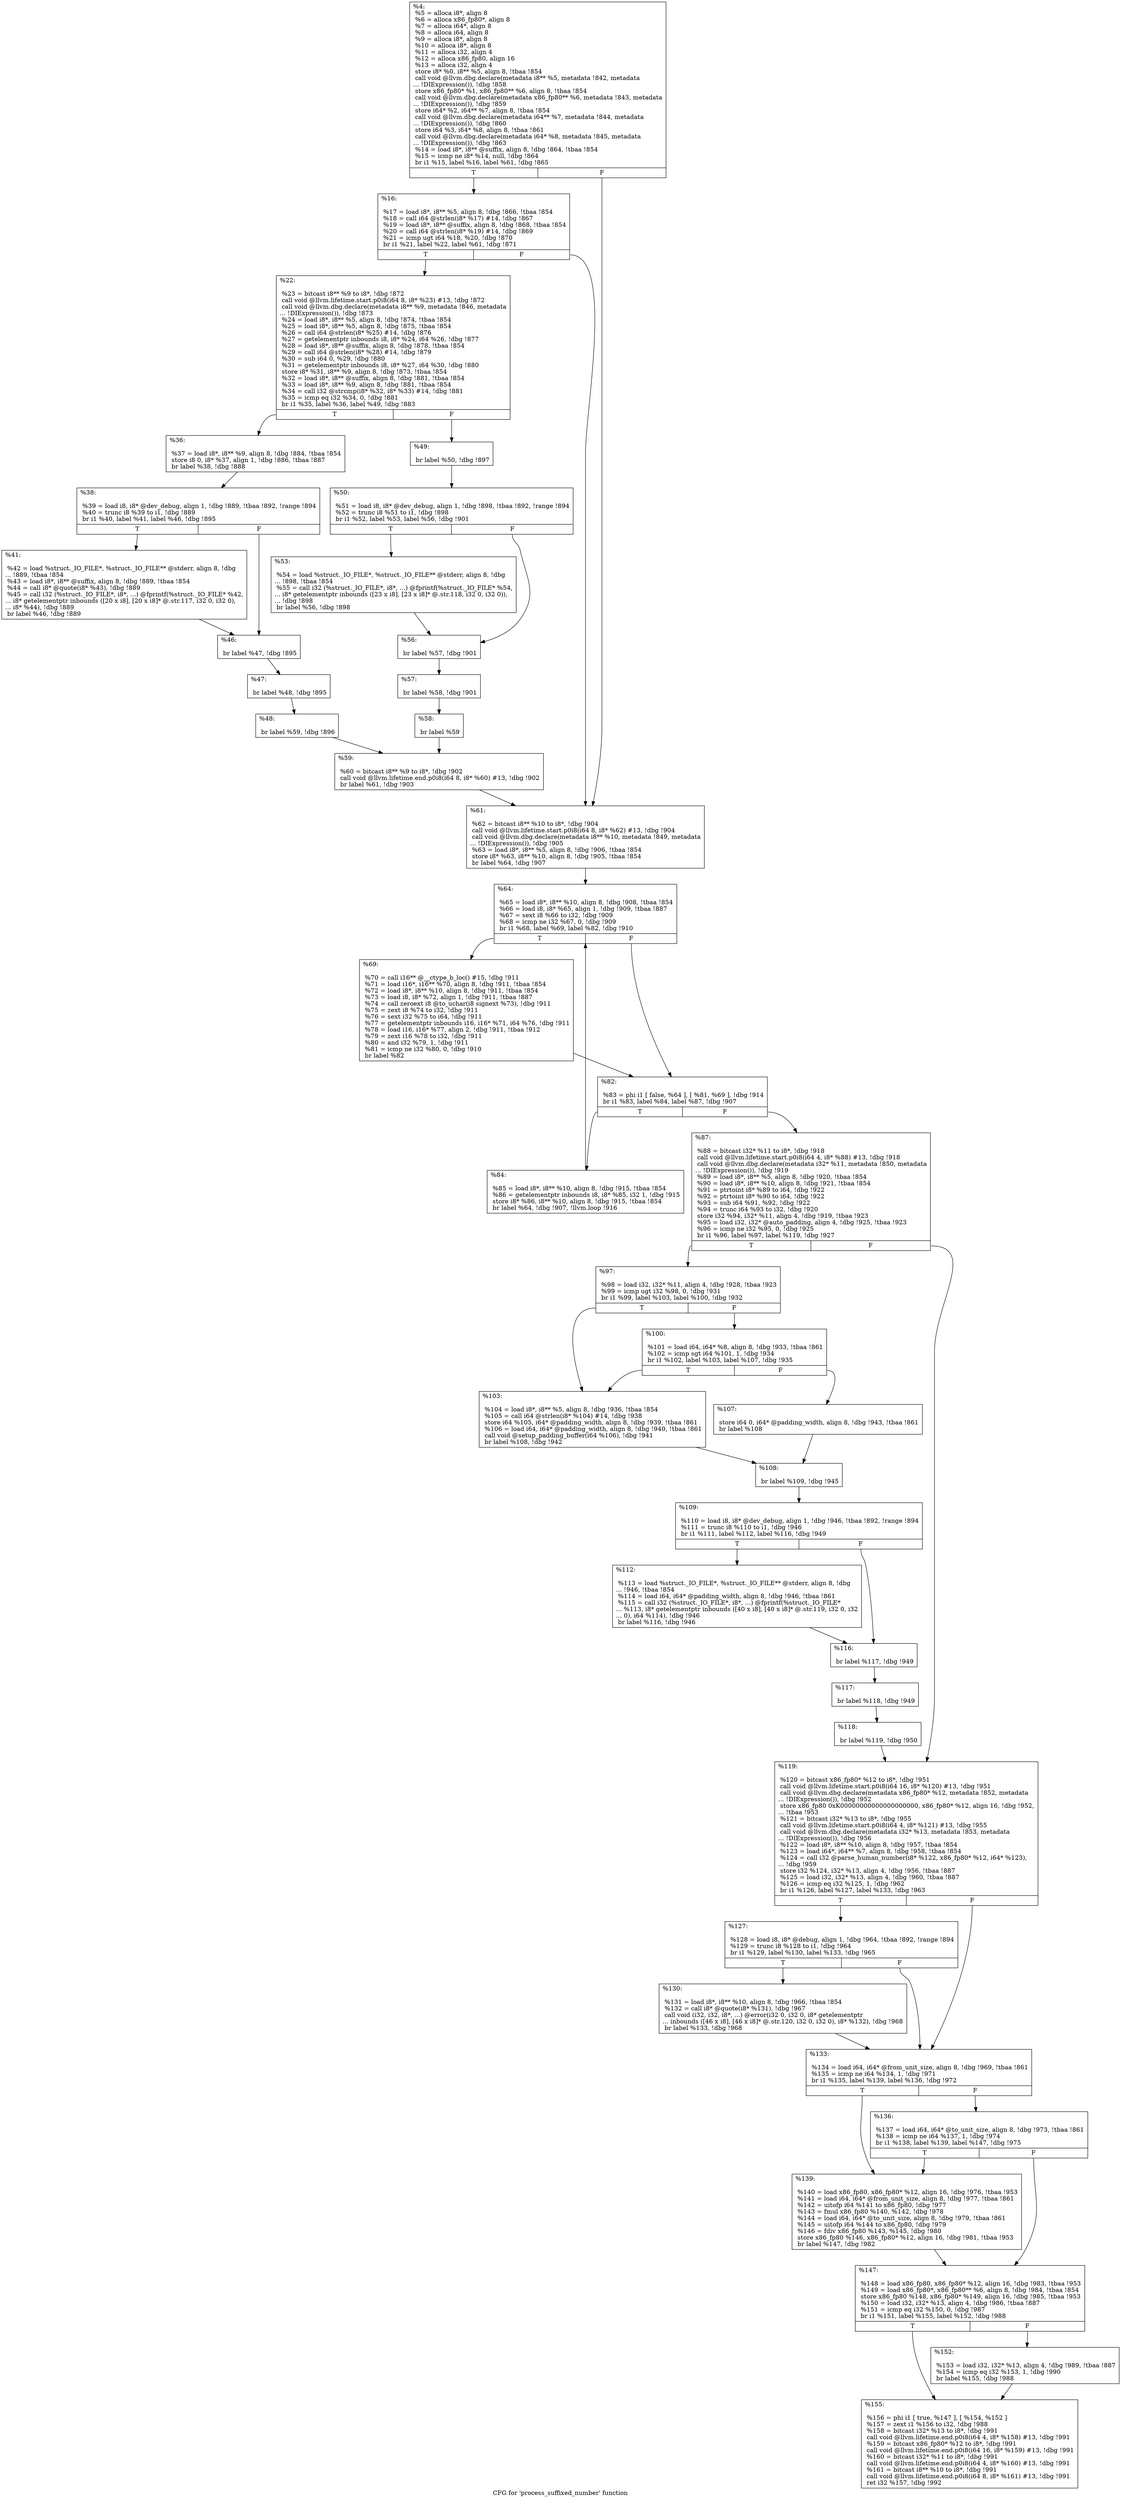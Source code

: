 digraph "CFG for 'process_suffixed_number' function" {
	label="CFG for 'process_suffixed_number' function";

	Node0xad68e0 [shape=record,label="{%4:\l  %5 = alloca i8*, align 8\l  %6 = alloca x86_fp80*, align 8\l  %7 = alloca i64*, align 8\l  %8 = alloca i64, align 8\l  %9 = alloca i8*, align 8\l  %10 = alloca i8*, align 8\l  %11 = alloca i32, align 4\l  %12 = alloca x86_fp80, align 16\l  %13 = alloca i32, align 4\l  store i8* %0, i8** %5, align 8, !tbaa !854\l  call void @llvm.dbg.declare(metadata i8** %5, metadata !842, metadata\l... !DIExpression()), !dbg !858\l  store x86_fp80* %1, x86_fp80** %6, align 8, !tbaa !854\l  call void @llvm.dbg.declare(metadata x86_fp80** %6, metadata !843, metadata\l... !DIExpression()), !dbg !859\l  store i64* %2, i64** %7, align 8, !tbaa !854\l  call void @llvm.dbg.declare(metadata i64** %7, metadata !844, metadata\l... !DIExpression()), !dbg !860\l  store i64 %3, i64* %8, align 8, !tbaa !861\l  call void @llvm.dbg.declare(metadata i64* %8, metadata !845, metadata\l... !DIExpression()), !dbg !863\l  %14 = load i8*, i8** @suffix, align 8, !dbg !864, !tbaa !854\l  %15 = icmp ne i8* %14, null, !dbg !864\l  br i1 %15, label %16, label %61, !dbg !865\l|{<s0>T|<s1>F}}"];
	Node0xad68e0:s0 -> Node0xad9560;
	Node0xad68e0:s1 -> Node0xad9a10;
	Node0xad9560 [shape=record,label="{%16:\l\l  %17 = load i8*, i8** %5, align 8, !dbg !866, !tbaa !854\l  %18 = call i64 @strlen(i8* %17) #14, !dbg !867\l  %19 = load i8*, i8** @suffix, align 8, !dbg !868, !tbaa !854\l  %20 = call i64 @strlen(i8* %19) #14, !dbg !869\l  %21 = icmp ugt i64 %18, %20, !dbg !870\l  br i1 %21, label %22, label %61, !dbg !871\l|{<s0>T|<s1>F}}"];
	Node0xad9560:s0 -> Node0xad95b0;
	Node0xad9560:s1 -> Node0xad9a10;
	Node0xad95b0 [shape=record,label="{%22:\l\l  %23 = bitcast i8** %9 to i8*, !dbg !872\l  call void @llvm.lifetime.start.p0i8(i64 8, i8* %23) #13, !dbg !872\l  call void @llvm.dbg.declare(metadata i8** %9, metadata !846, metadata\l... !DIExpression()), !dbg !873\l  %24 = load i8*, i8** %5, align 8, !dbg !874, !tbaa !854\l  %25 = load i8*, i8** %5, align 8, !dbg !875, !tbaa !854\l  %26 = call i64 @strlen(i8* %25) #14, !dbg !876\l  %27 = getelementptr inbounds i8, i8* %24, i64 %26, !dbg !877\l  %28 = load i8*, i8** @suffix, align 8, !dbg !878, !tbaa !854\l  %29 = call i64 @strlen(i8* %28) #14, !dbg !879\l  %30 = sub i64 0, %29, !dbg !880\l  %31 = getelementptr inbounds i8, i8* %27, i64 %30, !dbg !880\l  store i8* %31, i8** %9, align 8, !dbg !873, !tbaa !854\l  %32 = load i8*, i8** @suffix, align 8, !dbg !881, !tbaa !854\l  %33 = load i8*, i8** %9, align 8, !dbg !881, !tbaa !854\l  %34 = call i32 @strcmp(i8* %32, i8* %33) #14, !dbg !881\l  %35 = icmp eq i32 %34, 0, !dbg !881\l  br i1 %35, label %36, label %49, !dbg !883\l|{<s0>T|<s1>F}}"];
	Node0xad95b0:s0 -> Node0xad9600;
	Node0xad95b0:s1 -> Node0xad97e0;
	Node0xad9600 [shape=record,label="{%36:\l\l  %37 = load i8*, i8** %9, align 8, !dbg !884, !tbaa !854\l  store i8 0, i8* %37, align 1, !dbg !886, !tbaa !887\l  br label %38, !dbg !888\l}"];
	Node0xad9600 -> Node0xad9650;
	Node0xad9650 [shape=record,label="{%38:\l\l  %39 = load i8, i8* @dev_debug, align 1, !dbg !889, !tbaa !892, !range !894\l  %40 = trunc i8 %39 to i1, !dbg !889\l  br i1 %40, label %41, label %46, !dbg !895\l|{<s0>T|<s1>F}}"];
	Node0xad9650:s0 -> Node0xad96a0;
	Node0xad9650:s1 -> Node0xad96f0;
	Node0xad96a0 [shape=record,label="{%41:\l\l  %42 = load %struct._IO_FILE*, %struct._IO_FILE** @stderr, align 8, !dbg\l... !889, !tbaa !854\l  %43 = load i8*, i8** @suffix, align 8, !dbg !889, !tbaa !854\l  %44 = call i8* @quote(i8* %43), !dbg !889\l  %45 = call i32 (%struct._IO_FILE*, i8*, ...) @fprintf(%struct._IO_FILE* %42,\l... i8* getelementptr inbounds ([20 x i8], [20 x i8]* @.str.117, i32 0, i32 0),\l... i8* %44), !dbg !889\l  br label %46, !dbg !889\l}"];
	Node0xad96a0 -> Node0xad96f0;
	Node0xad96f0 [shape=record,label="{%46:\l\l  br label %47, !dbg !895\l}"];
	Node0xad96f0 -> Node0xad9740;
	Node0xad9740 [shape=record,label="{%47:\l\l  br label %48, !dbg !895\l}"];
	Node0xad9740 -> Node0xad9790;
	Node0xad9790 [shape=record,label="{%48:\l\l  br label %59, !dbg !896\l}"];
	Node0xad9790 -> Node0xad99c0;
	Node0xad97e0 [shape=record,label="{%49:\l\l  br label %50, !dbg !897\l}"];
	Node0xad97e0 -> Node0xad9830;
	Node0xad9830 [shape=record,label="{%50:\l\l  %51 = load i8, i8* @dev_debug, align 1, !dbg !898, !tbaa !892, !range !894\l  %52 = trunc i8 %51 to i1, !dbg !898\l  br i1 %52, label %53, label %56, !dbg !901\l|{<s0>T|<s1>F}}"];
	Node0xad9830:s0 -> Node0xad9880;
	Node0xad9830:s1 -> Node0xad98d0;
	Node0xad9880 [shape=record,label="{%53:\l\l  %54 = load %struct._IO_FILE*, %struct._IO_FILE** @stderr, align 8, !dbg\l... !898, !tbaa !854\l  %55 = call i32 (%struct._IO_FILE*, i8*, ...) @fprintf(%struct._IO_FILE* %54,\l... i8* getelementptr inbounds ([23 x i8], [23 x i8]* @.str.118, i32 0, i32 0)),\l... !dbg !898\l  br label %56, !dbg !898\l}"];
	Node0xad9880 -> Node0xad98d0;
	Node0xad98d0 [shape=record,label="{%56:\l\l  br label %57, !dbg !901\l}"];
	Node0xad98d0 -> Node0xad9920;
	Node0xad9920 [shape=record,label="{%57:\l\l  br label %58, !dbg !901\l}"];
	Node0xad9920 -> Node0xad9970;
	Node0xad9970 [shape=record,label="{%58:\l\l  br label %59\l}"];
	Node0xad9970 -> Node0xad99c0;
	Node0xad99c0 [shape=record,label="{%59:\l\l  %60 = bitcast i8** %9 to i8*, !dbg !902\l  call void @llvm.lifetime.end.p0i8(i64 8, i8* %60) #13, !dbg !902\l  br label %61, !dbg !903\l}"];
	Node0xad99c0 -> Node0xad9a10;
	Node0xad9a10 [shape=record,label="{%61:\l\l  %62 = bitcast i8** %10 to i8*, !dbg !904\l  call void @llvm.lifetime.start.p0i8(i64 8, i8* %62) #13, !dbg !904\l  call void @llvm.dbg.declare(metadata i8** %10, metadata !849, metadata\l... !DIExpression()), !dbg !905\l  %63 = load i8*, i8** %5, align 8, !dbg !906, !tbaa !854\l  store i8* %63, i8** %10, align 8, !dbg !905, !tbaa !854\l  br label %64, !dbg !907\l}"];
	Node0xad9a10 -> Node0xad9a60;
	Node0xad9a60 [shape=record,label="{%64:\l\l  %65 = load i8*, i8** %10, align 8, !dbg !908, !tbaa !854\l  %66 = load i8, i8* %65, align 1, !dbg !909, !tbaa !887\l  %67 = sext i8 %66 to i32, !dbg !909\l  %68 = icmp ne i32 %67, 0, !dbg !909\l  br i1 %68, label %69, label %82, !dbg !910\l|{<s0>T|<s1>F}}"];
	Node0xad9a60:s0 -> Node0xad9ab0;
	Node0xad9a60:s1 -> Node0xad9b00;
	Node0xad9ab0 [shape=record,label="{%69:\l\l  %70 = call i16** @__ctype_b_loc() #15, !dbg !911\l  %71 = load i16*, i16** %70, align 8, !dbg !911, !tbaa !854\l  %72 = load i8*, i8** %10, align 8, !dbg !911, !tbaa !854\l  %73 = load i8, i8* %72, align 1, !dbg !911, !tbaa !887\l  %74 = call zeroext i8 @to_uchar(i8 signext %73), !dbg !911\l  %75 = zext i8 %74 to i32, !dbg !911\l  %76 = sext i32 %75 to i64, !dbg !911\l  %77 = getelementptr inbounds i16, i16* %71, i64 %76, !dbg !911\l  %78 = load i16, i16* %77, align 2, !dbg !911, !tbaa !912\l  %79 = zext i16 %78 to i32, !dbg !911\l  %80 = and i32 %79, 1, !dbg !911\l  %81 = icmp ne i32 %80, 0, !dbg !910\l  br label %82\l}"];
	Node0xad9ab0 -> Node0xad9b00;
	Node0xad9b00 [shape=record,label="{%82:\l\l  %83 = phi i1 [ false, %64 ], [ %81, %69 ], !dbg !914\l  br i1 %83, label %84, label %87, !dbg !907\l|{<s0>T|<s1>F}}"];
	Node0xad9b00:s0 -> Node0xad9b50;
	Node0xad9b00:s1 -> Node0xad9ba0;
	Node0xad9b50 [shape=record,label="{%84:\l\l  %85 = load i8*, i8** %10, align 8, !dbg !915, !tbaa !854\l  %86 = getelementptr inbounds i8, i8* %85, i32 1, !dbg !915\l  store i8* %86, i8** %10, align 8, !dbg !915, !tbaa !854\l  br label %64, !dbg !907, !llvm.loop !916\l}"];
	Node0xad9b50 -> Node0xad9a60;
	Node0xad9ba0 [shape=record,label="{%87:\l\l  %88 = bitcast i32* %11 to i8*, !dbg !918\l  call void @llvm.lifetime.start.p0i8(i64 4, i8* %88) #13, !dbg !918\l  call void @llvm.dbg.declare(metadata i32* %11, metadata !850, metadata\l... !DIExpression()), !dbg !919\l  %89 = load i8*, i8** %5, align 8, !dbg !920, !tbaa !854\l  %90 = load i8*, i8** %10, align 8, !dbg !921, !tbaa !854\l  %91 = ptrtoint i8* %89 to i64, !dbg !922\l  %92 = ptrtoint i8* %90 to i64, !dbg !922\l  %93 = sub i64 %91, %92, !dbg !922\l  %94 = trunc i64 %93 to i32, !dbg !920\l  store i32 %94, i32* %11, align 4, !dbg !919, !tbaa !923\l  %95 = load i32, i32* @auto_padding, align 4, !dbg !925, !tbaa !923\l  %96 = icmp ne i32 %95, 0, !dbg !925\l  br i1 %96, label %97, label %119, !dbg !927\l|{<s0>T|<s1>F}}"];
	Node0xad9ba0:s0 -> Node0xad9bf0;
	Node0xad9ba0:s1 -> Node0xad9f10;
	Node0xad9bf0 [shape=record,label="{%97:\l\l  %98 = load i32, i32* %11, align 4, !dbg !928, !tbaa !923\l  %99 = icmp ugt i32 %98, 0, !dbg !931\l  br i1 %99, label %103, label %100, !dbg !932\l|{<s0>T|<s1>F}}"];
	Node0xad9bf0:s0 -> Node0xad9c90;
	Node0xad9bf0:s1 -> Node0xad9c40;
	Node0xad9c40 [shape=record,label="{%100:\l\l  %101 = load i64, i64* %8, align 8, !dbg !933, !tbaa !861\l  %102 = icmp sgt i64 %101, 1, !dbg !934\l  br i1 %102, label %103, label %107, !dbg !935\l|{<s0>T|<s1>F}}"];
	Node0xad9c40:s0 -> Node0xad9c90;
	Node0xad9c40:s1 -> Node0xad9ce0;
	Node0xad9c90 [shape=record,label="{%103:\l\l  %104 = load i8*, i8** %5, align 8, !dbg !936, !tbaa !854\l  %105 = call i64 @strlen(i8* %104) #14, !dbg !938\l  store i64 %105, i64* @padding_width, align 8, !dbg !939, !tbaa !861\l  %106 = load i64, i64* @padding_width, align 8, !dbg !940, !tbaa !861\l  call void @setup_padding_buffer(i64 %106), !dbg !941\l  br label %108, !dbg !942\l}"];
	Node0xad9c90 -> Node0xad9d30;
	Node0xad9ce0 [shape=record,label="{%107:\l\l  store i64 0, i64* @padding_width, align 8, !dbg !943, !tbaa !861\l  br label %108\l}"];
	Node0xad9ce0 -> Node0xad9d30;
	Node0xad9d30 [shape=record,label="{%108:\l\l  br label %109, !dbg !945\l}"];
	Node0xad9d30 -> Node0xad9d80;
	Node0xad9d80 [shape=record,label="{%109:\l\l  %110 = load i8, i8* @dev_debug, align 1, !dbg !946, !tbaa !892, !range !894\l  %111 = trunc i8 %110 to i1, !dbg !946\l  br i1 %111, label %112, label %116, !dbg !949\l|{<s0>T|<s1>F}}"];
	Node0xad9d80:s0 -> Node0xad9dd0;
	Node0xad9d80:s1 -> Node0xad9e20;
	Node0xad9dd0 [shape=record,label="{%112:\l\l  %113 = load %struct._IO_FILE*, %struct._IO_FILE** @stderr, align 8, !dbg\l... !946, !tbaa !854\l  %114 = load i64, i64* @padding_width, align 8, !dbg !946, !tbaa !861\l  %115 = call i32 (%struct._IO_FILE*, i8*, ...) @fprintf(%struct._IO_FILE*\l... %113, i8* getelementptr inbounds ([40 x i8], [40 x i8]* @.str.119, i32 0, i32\l... 0), i64 %114), !dbg !946\l  br label %116, !dbg !946\l}"];
	Node0xad9dd0 -> Node0xad9e20;
	Node0xad9e20 [shape=record,label="{%116:\l\l  br label %117, !dbg !949\l}"];
	Node0xad9e20 -> Node0xad9e70;
	Node0xad9e70 [shape=record,label="{%117:\l\l  br label %118, !dbg !949\l}"];
	Node0xad9e70 -> Node0xad9ec0;
	Node0xad9ec0 [shape=record,label="{%118:\l\l  br label %119, !dbg !950\l}"];
	Node0xad9ec0 -> Node0xad9f10;
	Node0xad9f10 [shape=record,label="{%119:\l\l  %120 = bitcast x86_fp80* %12 to i8*, !dbg !951\l  call void @llvm.lifetime.start.p0i8(i64 16, i8* %120) #13, !dbg !951\l  call void @llvm.dbg.declare(metadata x86_fp80* %12, metadata !852, metadata\l... !DIExpression()), !dbg !952\l  store x86_fp80 0xK00000000000000000000, x86_fp80* %12, align 16, !dbg !952,\l... !tbaa !953\l  %121 = bitcast i32* %13 to i8*, !dbg !955\l  call void @llvm.lifetime.start.p0i8(i64 4, i8* %121) #13, !dbg !955\l  call void @llvm.dbg.declare(metadata i32* %13, metadata !853, metadata\l... !DIExpression()), !dbg !956\l  %122 = load i8*, i8** %10, align 8, !dbg !957, !tbaa !854\l  %123 = load i64*, i64** %7, align 8, !dbg !958, !tbaa !854\l  %124 = call i32 @parse_human_number(i8* %122, x86_fp80* %12, i64* %123),\l... !dbg !959\l  store i32 %124, i32* %13, align 4, !dbg !956, !tbaa !887\l  %125 = load i32, i32* %13, align 4, !dbg !960, !tbaa !887\l  %126 = icmp eq i32 %125, 1, !dbg !962\l  br i1 %126, label %127, label %133, !dbg !963\l|{<s0>T|<s1>F}}"];
	Node0xad9f10:s0 -> Node0xad9f60;
	Node0xad9f10:s1 -> Node0xada000;
	Node0xad9f60 [shape=record,label="{%127:\l\l  %128 = load i8, i8* @debug, align 1, !dbg !964, !tbaa !892, !range !894\l  %129 = trunc i8 %128 to i1, !dbg !964\l  br i1 %129, label %130, label %133, !dbg !965\l|{<s0>T|<s1>F}}"];
	Node0xad9f60:s0 -> Node0xad9fb0;
	Node0xad9f60:s1 -> Node0xada000;
	Node0xad9fb0 [shape=record,label="{%130:\l\l  %131 = load i8*, i8** %10, align 8, !dbg !966, !tbaa !854\l  %132 = call i8* @quote(i8* %131), !dbg !967\l  call void (i32, i32, i8*, ...) @error(i32 0, i32 0, i8* getelementptr\l... inbounds ([46 x i8], [46 x i8]* @.str.120, i32 0, i32 0), i8* %132), !dbg !968\l  br label %133, !dbg !968\l}"];
	Node0xad9fb0 -> Node0xada000;
	Node0xada000 [shape=record,label="{%133:\l\l  %134 = load i64, i64* @from_unit_size, align 8, !dbg !969, !tbaa !861\l  %135 = icmp ne i64 %134, 1, !dbg !971\l  br i1 %135, label %139, label %136, !dbg !972\l|{<s0>T|<s1>F}}"];
	Node0xada000:s0 -> Node0xada0a0;
	Node0xada000:s1 -> Node0xada050;
	Node0xada050 [shape=record,label="{%136:\l\l  %137 = load i64, i64* @to_unit_size, align 8, !dbg !973, !tbaa !861\l  %138 = icmp ne i64 %137, 1, !dbg !974\l  br i1 %138, label %139, label %147, !dbg !975\l|{<s0>T|<s1>F}}"];
	Node0xada050:s0 -> Node0xada0a0;
	Node0xada050:s1 -> Node0xada0f0;
	Node0xada0a0 [shape=record,label="{%139:\l\l  %140 = load x86_fp80, x86_fp80* %12, align 16, !dbg !976, !tbaa !953\l  %141 = load i64, i64* @from_unit_size, align 8, !dbg !977, !tbaa !861\l  %142 = uitofp i64 %141 to x86_fp80, !dbg !977\l  %143 = fmul x86_fp80 %140, %142, !dbg !978\l  %144 = load i64, i64* @to_unit_size, align 8, !dbg !979, !tbaa !861\l  %145 = uitofp i64 %144 to x86_fp80, !dbg !979\l  %146 = fdiv x86_fp80 %143, %145, !dbg !980\l  store x86_fp80 %146, x86_fp80* %12, align 16, !dbg !981, !tbaa !953\l  br label %147, !dbg !982\l}"];
	Node0xada0a0 -> Node0xada0f0;
	Node0xada0f0 [shape=record,label="{%147:\l\l  %148 = load x86_fp80, x86_fp80* %12, align 16, !dbg !983, !tbaa !953\l  %149 = load x86_fp80*, x86_fp80** %6, align 8, !dbg !984, !tbaa !854\l  store x86_fp80 %148, x86_fp80* %149, align 16, !dbg !985, !tbaa !953\l  %150 = load i32, i32* %13, align 4, !dbg !986, !tbaa !887\l  %151 = icmp eq i32 %150, 0, !dbg !987\l  br i1 %151, label %155, label %152, !dbg !988\l|{<s0>T|<s1>F}}"];
	Node0xada0f0:s0 -> Node0xada190;
	Node0xada0f0:s1 -> Node0xada140;
	Node0xada140 [shape=record,label="{%152:\l\l  %153 = load i32, i32* %13, align 4, !dbg !989, !tbaa !887\l  %154 = icmp eq i32 %153, 1, !dbg !990\l  br label %155, !dbg !988\l}"];
	Node0xada140 -> Node0xada190;
	Node0xada190 [shape=record,label="{%155:\l\l  %156 = phi i1 [ true, %147 ], [ %154, %152 ]\l  %157 = zext i1 %156 to i32, !dbg !988\l  %158 = bitcast i32* %13 to i8*, !dbg !991\l  call void @llvm.lifetime.end.p0i8(i64 4, i8* %158) #13, !dbg !991\l  %159 = bitcast x86_fp80* %12 to i8*, !dbg !991\l  call void @llvm.lifetime.end.p0i8(i64 16, i8* %159) #13, !dbg !991\l  %160 = bitcast i32* %11 to i8*, !dbg !991\l  call void @llvm.lifetime.end.p0i8(i64 4, i8* %160) #13, !dbg !991\l  %161 = bitcast i8** %10 to i8*, !dbg !991\l  call void @llvm.lifetime.end.p0i8(i64 8, i8* %161) #13, !dbg !991\l  ret i32 %157, !dbg !992\l}"];
}
